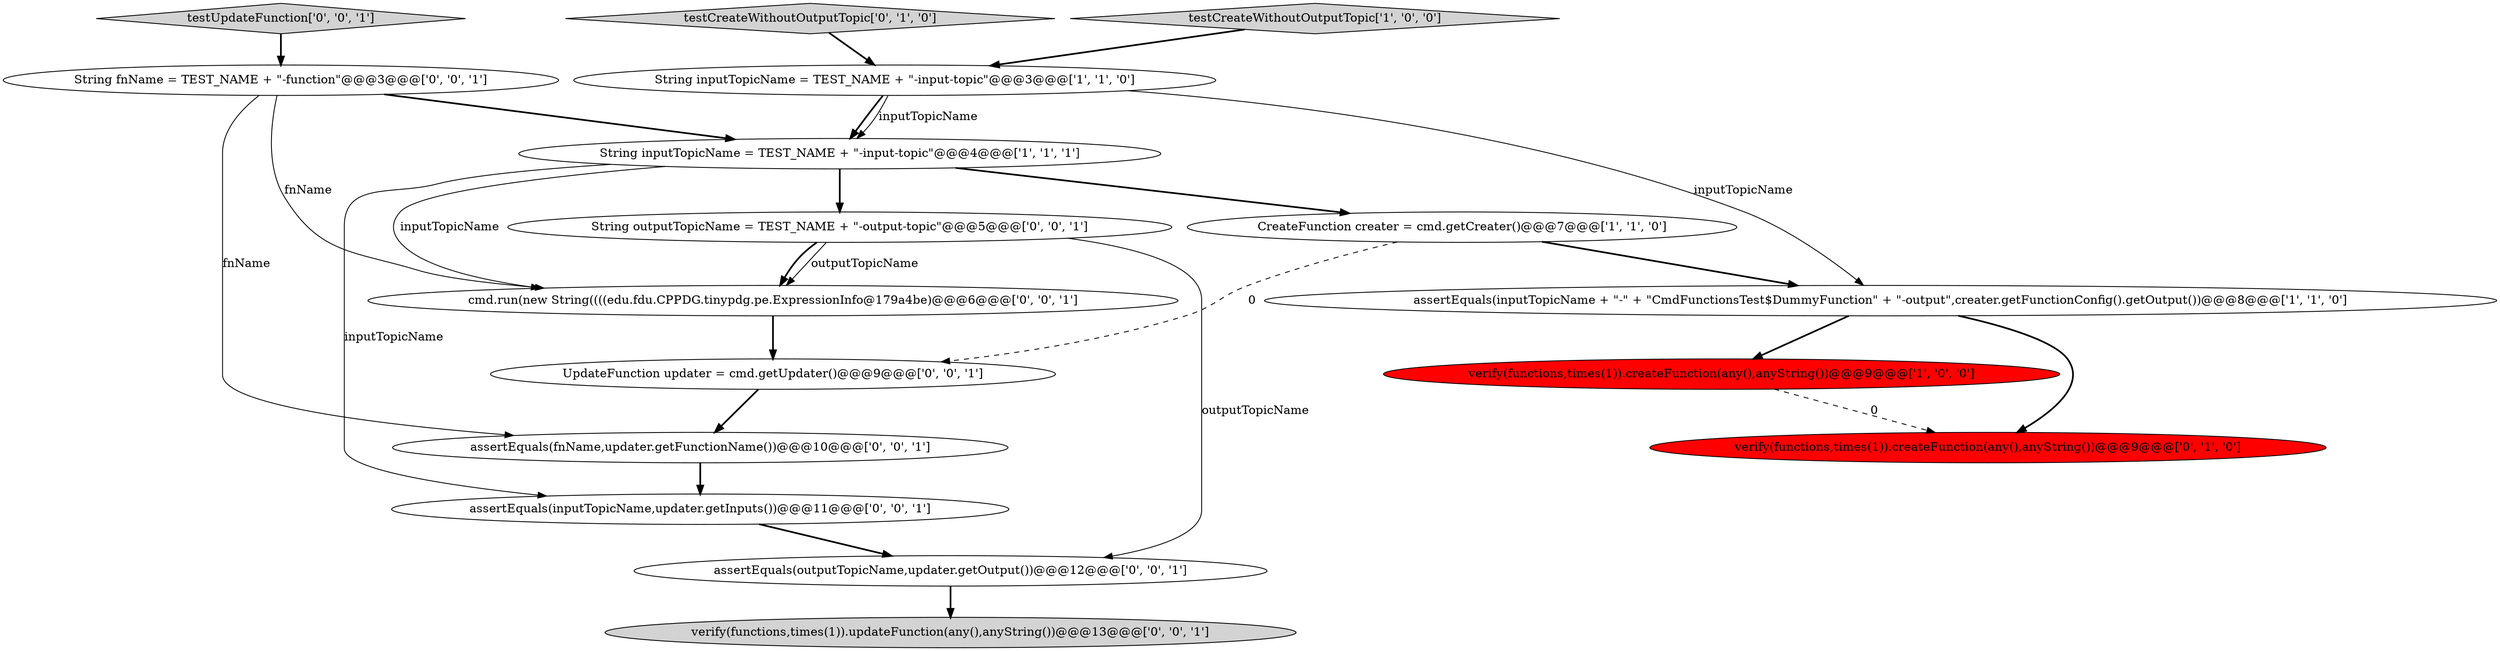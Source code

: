 digraph {
3 [style = filled, label = "String inputTopicName = TEST_NAME + \"-input-topic\"@@@4@@@['1', '1', '1']", fillcolor = white, shape = ellipse image = "AAA0AAABBB1BBB"];
13 [style = filled, label = "assertEquals(inputTopicName,updater.getInputs())@@@11@@@['0', '0', '1']", fillcolor = white, shape = ellipse image = "AAA0AAABBB3BBB"];
2 [style = filled, label = "String inputTopicName = TEST_NAME + \"-input-topic\"@@@3@@@['1', '1', '0']", fillcolor = white, shape = ellipse image = "AAA0AAABBB1BBB"];
14 [style = filled, label = "String fnName = TEST_NAME + \"-function\"@@@3@@@['0', '0', '1']", fillcolor = white, shape = ellipse image = "AAA0AAABBB3BBB"];
1 [style = filled, label = "verify(functions,times(1)).createFunction(any(),anyString())@@@9@@@['1', '0', '0']", fillcolor = red, shape = ellipse image = "AAA1AAABBB1BBB"];
16 [style = filled, label = "String outputTopicName = TEST_NAME + \"-output-topic\"@@@5@@@['0', '0', '1']", fillcolor = white, shape = ellipse image = "AAA0AAABBB3BBB"];
4 [style = filled, label = "CreateFunction creater = cmd.getCreater()@@@7@@@['1', '1', '0']", fillcolor = white, shape = ellipse image = "AAA0AAABBB1BBB"];
0 [style = filled, label = "testCreateWithoutOutputTopic['1', '0', '0']", fillcolor = lightgray, shape = diamond image = "AAA0AAABBB1BBB"];
5 [style = filled, label = "assertEquals(inputTopicName + \"-\" + \"CmdFunctionsTest$DummyFunction\" + \"-output\",creater.getFunctionConfig().getOutput())@@@8@@@['1', '1', '0']", fillcolor = white, shape = ellipse image = "AAA0AAABBB1BBB"];
6 [style = filled, label = "testCreateWithoutOutputTopic['0', '1', '0']", fillcolor = lightgray, shape = diamond image = "AAA0AAABBB2BBB"];
15 [style = filled, label = "assertEquals(fnName,updater.getFunctionName())@@@10@@@['0', '0', '1']", fillcolor = white, shape = ellipse image = "AAA0AAABBB3BBB"];
11 [style = filled, label = "UpdateFunction updater = cmd.getUpdater()@@@9@@@['0', '0', '1']", fillcolor = white, shape = ellipse image = "AAA0AAABBB3BBB"];
8 [style = filled, label = "verify(functions,times(1)).updateFunction(any(),anyString())@@@13@@@['0', '0', '1']", fillcolor = lightgray, shape = ellipse image = "AAA0AAABBB3BBB"];
12 [style = filled, label = "assertEquals(outputTopicName,updater.getOutput())@@@12@@@['0', '0', '1']", fillcolor = white, shape = ellipse image = "AAA0AAABBB3BBB"];
7 [style = filled, label = "verify(functions,times(1)).createFunction(any(),anyString())@@@9@@@['0', '1', '0']", fillcolor = red, shape = ellipse image = "AAA1AAABBB2BBB"];
9 [style = filled, label = "cmd.run(new String((((edu.fdu.CPPDG.tinypdg.pe.ExpressionInfo@179a4be)@@@6@@@['0', '0', '1']", fillcolor = white, shape = ellipse image = "AAA0AAABBB3BBB"];
10 [style = filled, label = "testUpdateFunction['0', '0', '1']", fillcolor = lightgray, shape = diamond image = "AAA0AAABBB3BBB"];
14->3 [style = bold, label=""];
15->13 [style = bold, label=""];
9->11 [style = bold, label=""];
10->14 [style = bold, label=""];
2->5 [style = solid, label="inputTopicName"];
2->3 [style = bold, label=""];
0->2 [style = bold, label=""];
2->3 [style = solid, label="inputTopicName"];
3->16 [style = bold, label=""];
16->12 [style = solid, label="outputTopicName"];
3->4 [style = bold, label=""];
11->15 [style = bold, label=""];
6->2 [style = bold, label=""];
5->1 [style = bold, label=""];
13->12 [style = bold, label=""];
12->8 [style = bold, label=""];
3->9 [style = solid, label="inputTopicName"];
3->13 [style = solid, label="inputTopicName"];
16->9 [style = solid, label="outputTopicName"];
5->7 [style = bold, label=""];
4->11 [style = dashed, label="0"];
1->7 [style = dashed, label="0"];
14->9 [style = solid, label="fnName"];
4->5 [style = bold, label=""];
14->15 [style = solid, label="fnName"];
16->9 [style = bold, label=""];
}
